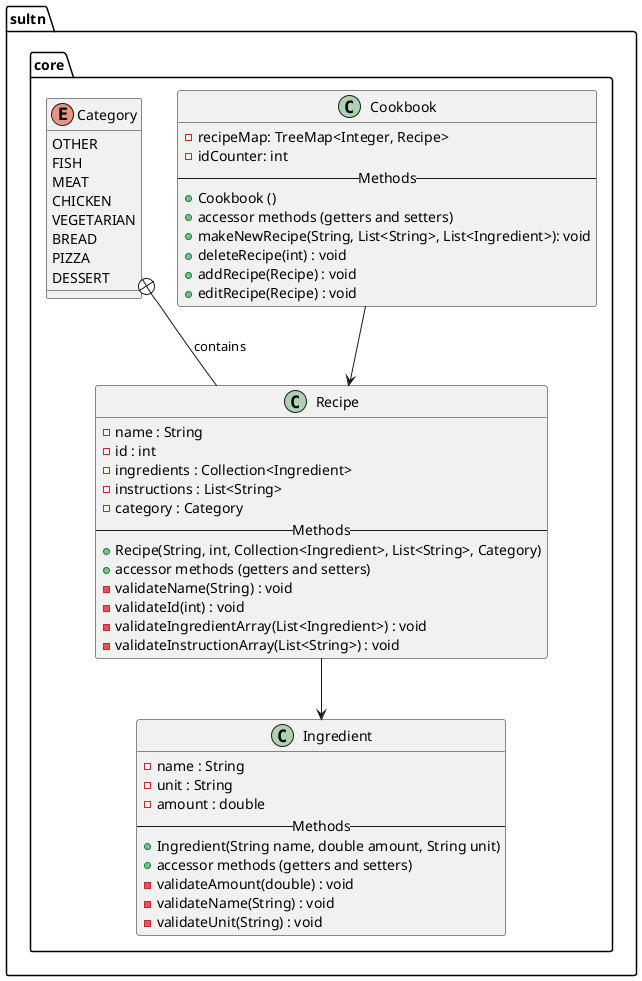 @startuml Class Diagram

package sultn.core {
  class Cookbook {
      - recipeMap: TreeMap<Integer, Recipe> 
      - idCounter: int
      -- Methods --
      + Cookbook ()
      + accessor methods (getters and setters)
      + makeNewRecipe(String, List<String>, List<Ingredient>): void
      + deleteRecipe(int) : void
      + addRecipe(Recipe) : void
      + editRecipe(Recipe) : void
  }

  enum Category {
    OTHER
    FISH
    MEAT
    CHICKEN
    VEGETARIAN
    BREAD
    PIZZA
    DESSERT
  }

  class Recipe {
    - name : String
    - id : int
    - ingredients : Collection<Ingredient> 
    - instructions : List<String> 
    - category : Category
    -- Methods --
    + Recipe(String, int, Collection<Ingredient>, List<String>, Category)
    + accessor methods (getters and setters)
    - validateName(String) : void
    - validateId(int) : void
    - validateIngredientArray(List<Ingredient>) : void
    - validateInstructionArray(List<String>) : void
  }

  class Ingredient {
    - name : String
    - unit : String
    - amount : double
    -- Methods --
    + Ingredient(String name, double amount, String unit)
    + accessor methods (getters and setters)
    - validateAmount(double) : void
    - validateName(String) : void
    - validateUnit(String) : void
  }
}

Recipe --> Ingredient
Category +-- Recipe : contains
Cookbook --> Recipe

@enduml